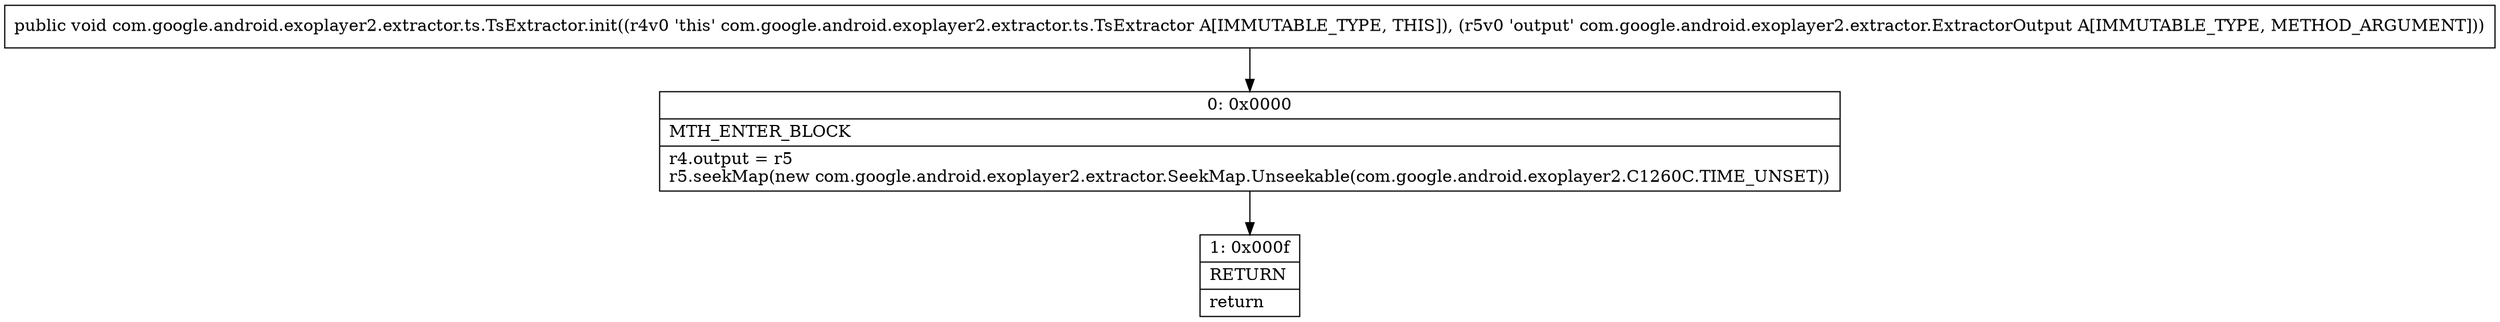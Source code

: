 digraph "CFG forcom.google.android.exoplayer2.extractor.ts.TsExtractor.init(Lcom\/google\/android\/exoplayer2\/extractor\/ExtractorOutput;)V" {
Node_0 [shape=record,label="{0\:\ 0x0000|MTH_ENTER_BLOCK\l|r4.output = r5\lr5.seekMap(new com.google.android.exoplayer2.extractor.SeekMap.Unseekable(com.google.android.exoplayer2.C1260C.TIME_UNSET))\l}"];
Node_1 [shape=record,label="{1\:\ 0x000f|RETURN\l|return\l}"];
MethodNode[shape=record,label="{public void com.google.android.exoplayer2.extractor.ts.TsExtractor.init((r4v0 'this' com.google.android.exoplayer2.extractor.ts.TsExtractor A[IMMUTABLE_TYPE, THIS]), (r5v0 'output' com.google.android.exoplayer2.extractor.ExtractorOutput A[IMMUTABLE_TYPE, METHOD_ARGUMENT])) }"];
MethodNode -> Node_0;
Node_0 -> Node_1;
}


